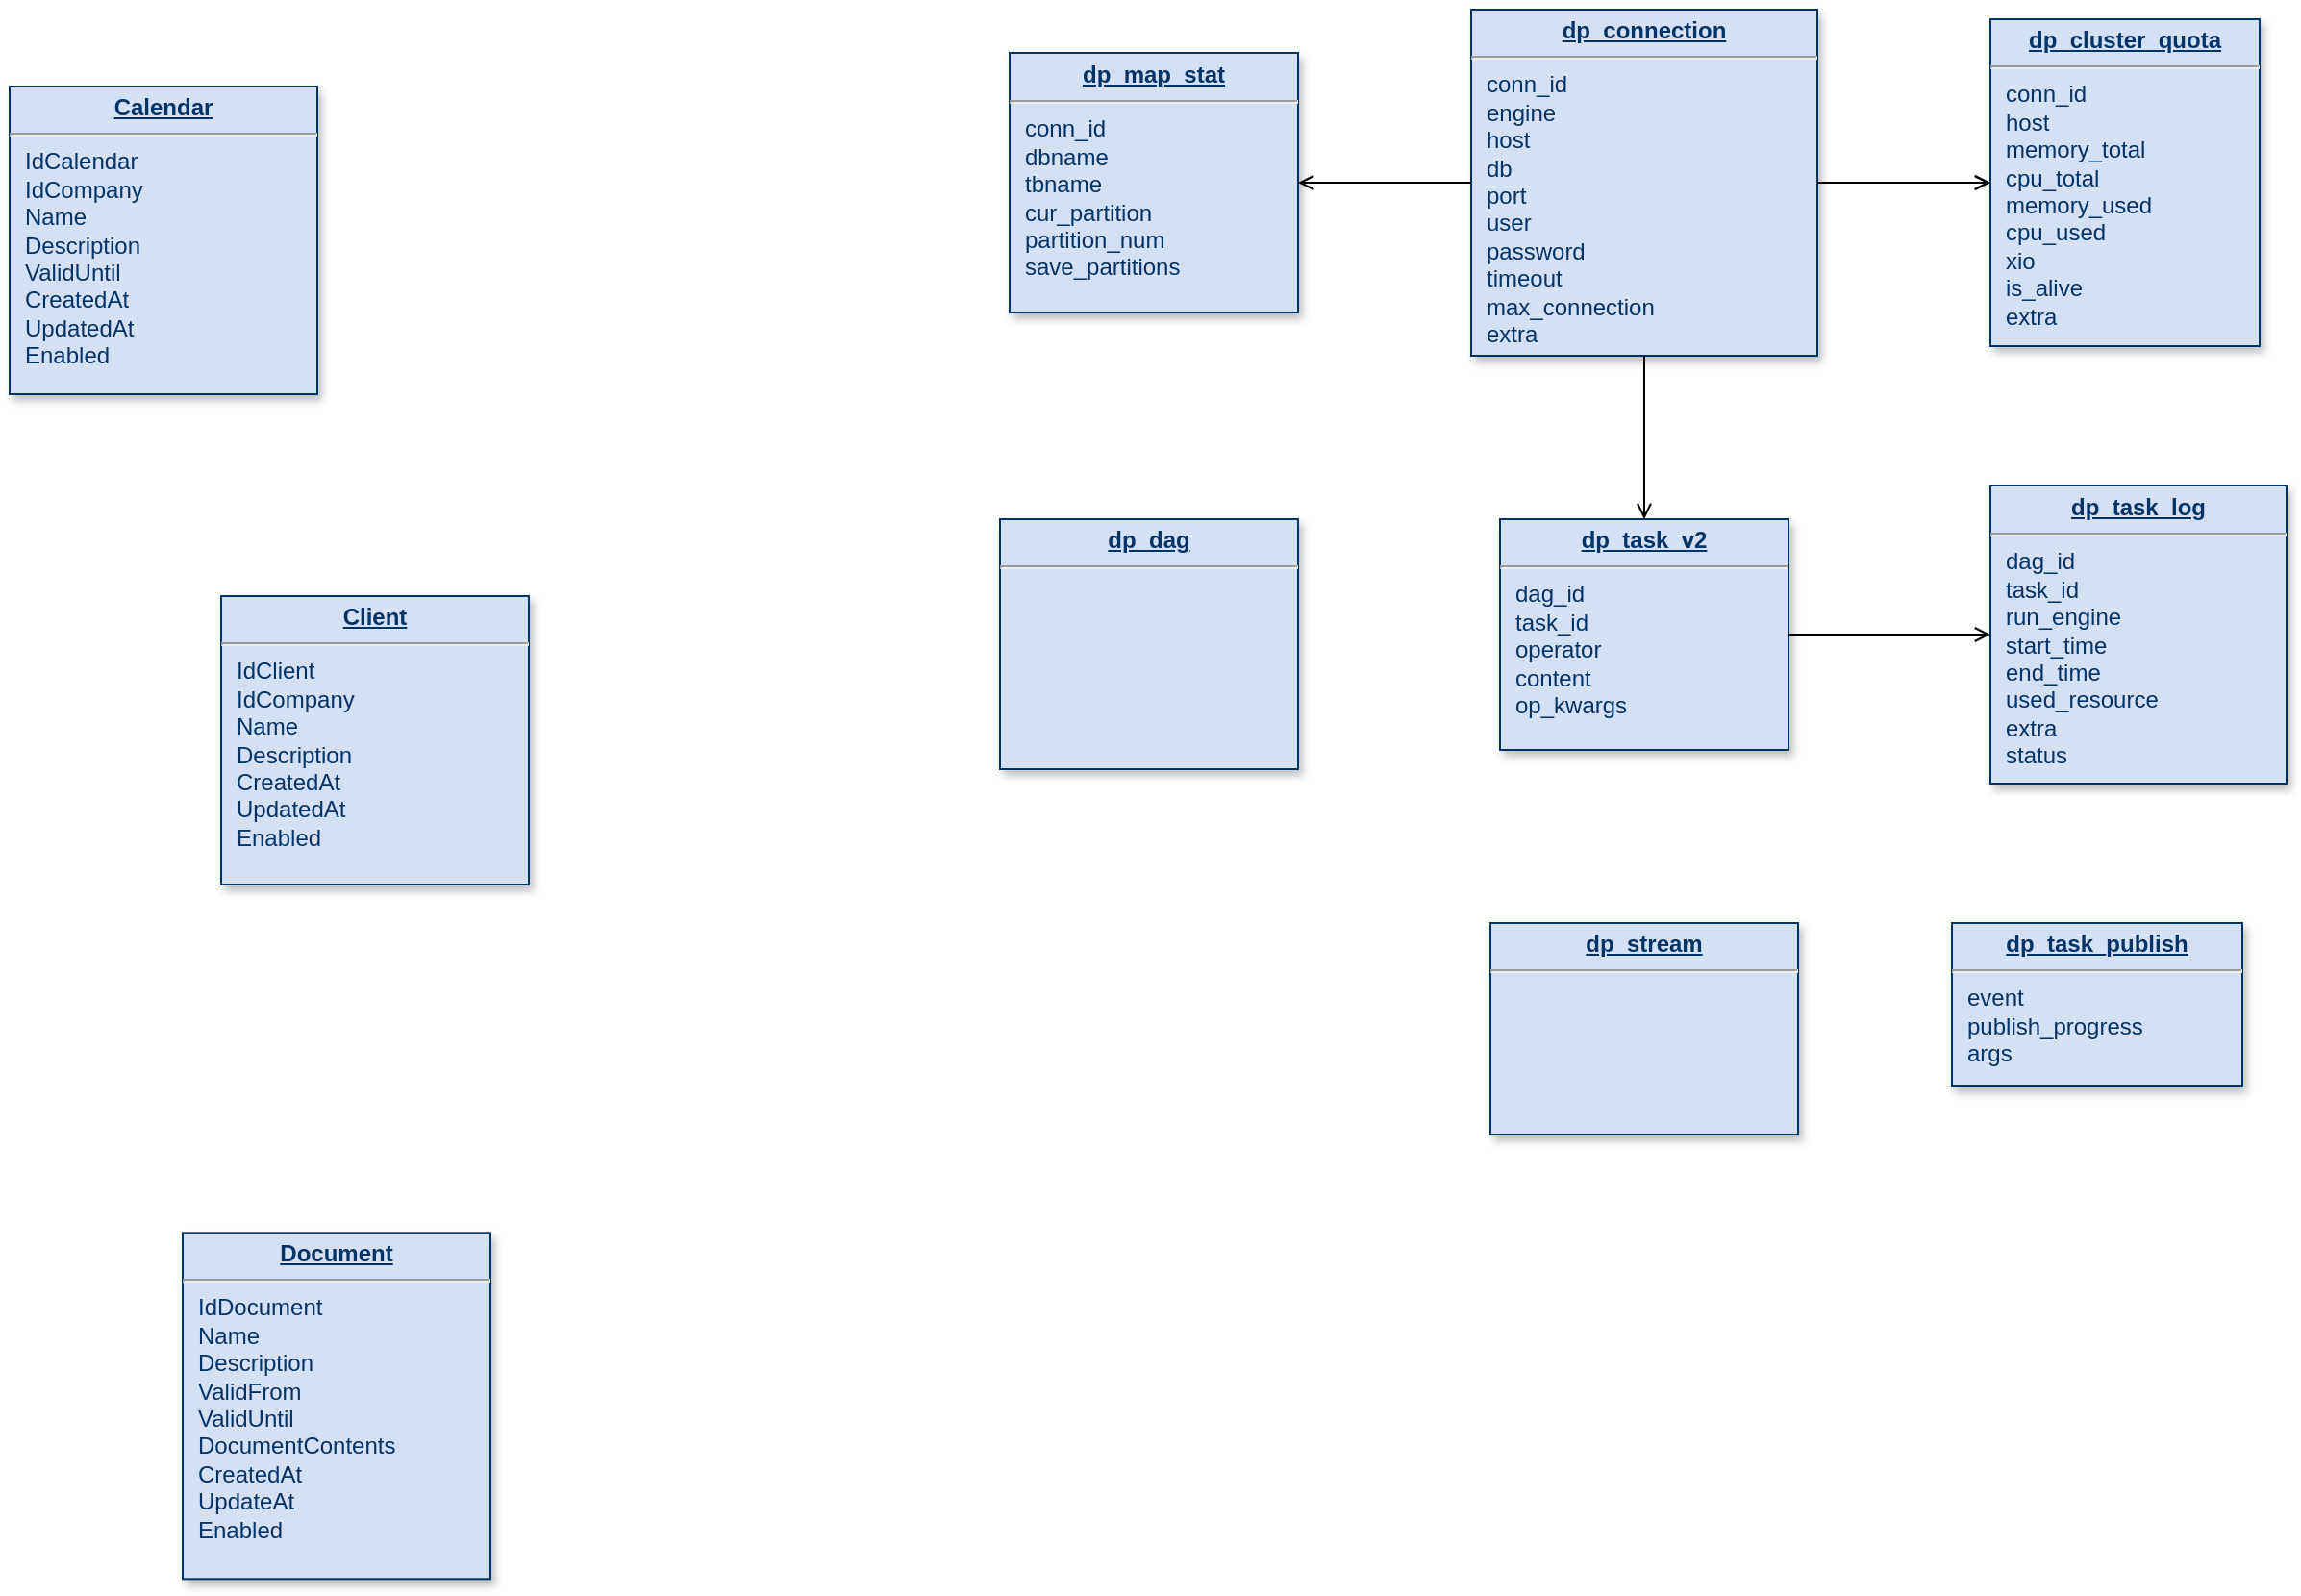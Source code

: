<mxfile version="13.7.5" type="github">
  <diagram name="Page-1" id="efa7a0a1-bf9b-a30e-e6df-94a7791c09e9">
    <mxGraphModel dx="946" dy="646" grid="1" gridSize="10" guides="1" tooltips="1" connect="1" arrows="1" fold="1" page="1" pageScale="1" pageWidth="826" pageHeight="1169" background="#ffffff" math="0" shadow="0">
      <root>
        <mxCell id="0" />
        <mxCell id="1" parent="0" />
        <mxCell id="21" value="&lt;p style=&quot;margin: 0px; margin-top: 4px; text-align: center; text-decoration: underline;&quot;&gt;&lt;strong&gt;Calendar&lt;/strong&gt;&lt;/p&gt;&lt;hr /&gt;&lt;p style=&quot;margin: 0px; margin-left: 8px;&quot;&gt;IdCalendar&lt;/p&gt;&lt;p style=&quot;margin: 0px; margin-left: 8px;&quot;&gt;IdCompany&lt;/p&gt;&lt;p style=&quot;margin: 0px; margin-left: 8px;&quot;&gt;Name&lt;/p&gt;&lt;p style=&quot;margin: 0px; margin-left: 8px;&quot;&gt;Description&lt;/p&gt;&lt;p style=&quot;margin: 0px; margin-left: 8px;&quot;&gt;ValidUntil&lt;/p&gt;&lt;p style=&quot;margin: 0px; margin-left: 8px;&quot;&gt;CreatedAt&lt;/p&gt;&lt;p style=&quot;margin: 0px; margin-left: 8px;&quot;&gt;UpdatedAt&lt;/p&gt;&lt;p style=&quot;margin: 0px; margin-left: 8px;&quot;&gt;Enabled&lt;/p&gt;" style="verticalAlign=top;align=left;overflow=fill;fontSize=12;fontFamily=Helvetica;html=1;strokeColor=#003366;shadow=1;fillColor=#D4E1F5;fontColor=#003366" parent="1" vertex="1">
          <mxGeometry x="40.0" y="285.0" width="160" height="160" as="geometry" />
        </mxCell>
        <mxCell id="7DnOVnsCaPbM43TMSj-S-132" value="" style="edgeStyle=none;rounded=1;orthogonalLoop=1;jettySize=auto;html=1;endArrow=open;endFill=0;" edge="1" parent="1" source="22" target="7DnOVnsCaPbM43TMSj-S-127">
          <mxGeometry relative="1" as="geometry" />
        </mxCell>
        <mxCell id="22" value="&lt;p style=&quot;margin: 0px ; margin-top: 4px ; text-align: center ; text-decoration: underline&quot;&gt;&lt;b&gt;dp_connection&lt;/b&gt;&lt;/p&gt;&lt;hr&gt;&lt;p style=&quot;margin: 0px ; margin-left: 8px&quot;&gt;conn_id&lt;br&gt;&lt;/p&gt;&lt;p style=&quot;margin: 0px ; margin-left: 8px&quot;&gt;engine&lt;/p&gt;&lt;p style=&quot;margin: 0px ; margin-left: 8px&quot;&gt;host&lt;br&gt;&lt;/p&gt;&lt;p style=&quot;margin: 0px ; margin-left: 8px&quot;&gt;db&lt;/p&gt;&lt;p style=&quot;margin: 0px ; margin-left: 8px&quot;&gt;port&lt;/p&gt;&lt;p style=&quot;margin: 0px ; margin-left: 8px&quot;&gt;user&lt;br&gt;&lt;/p&gt;&lt;p style=&quot;margin: 0px ; margin-left: 8px&quot;&gt;password&lt;br&gt;&lt;/p&gt;&lt;p style=&quot;margin: 0px ; margin-left: 8px&quot;&gt;timeout&lt;/p&gt;&lt;p style=&quot;margin: 0px ; margin-left: 8px&quot;&gt;max_connection&lt;br&gt;&lt;/p&gt;&lt;p style=&quot;margin: 0px ; margin-left: 8px&quot;&gt;extra&lt;br&gt;&lt;/p&gt;&lt;p style=&quot;margin: 0px ; margin-left: 8px&quot;&gt;&lt;br&gt;&lt;/p&gt;&lt;p style=&quot;margin: 0px ; margin-left: 8px&quot;&gt;&lt;br&gt;&lt;/p&gt;&lt;p style=&quot;margin: 0px ; margin-left: 8px&quot;&gt;&lt;br&gt;&lt;/p&gt;&lt;p style=&quot;margin: 0px ; margin-left: 8px&quot;&gt;&lt;br&gt;&lt;/p&gt;&lt;p style=&quot;margin: 0px ; margin-left: 8px&quot;&gt;&lt;br&gt;&lt;/p&gt;" style="verticalAlign=top;align=left;overflow=fill;fontSize=12;fontFamily=Helvetica;html=1;strokeColor=#003366;shadow=1;fillColor=#D4E1F5;fontColor=#003366" parent="1" vertex="1">
          <mxGeometry x="800" y="245" width="180" height="180" as="geometry" />
        </mxCell>
        <mxCell id="24" value="&lt;p style=&quot;margin: 0px; margin-top: 4px; text-align: center; text-decoration: underline;&quot;&gt;&lt;strong&gt;Client&lt;/strong&gt;&lt;/p&gt;&lt;hr /&gt;&lt;p style=&quot;margin: 0px; margin-left: 8px;&quot;&gt;IdClient&lt;/p&gt;&lt;p style=&quot;margin: 0px; margin-left: 8px;&quot;&gt;IdCompany&lt;/p&gt;&lt;p style=&quot;margin: 0px; margin-left: 8px;&quot;&gt;Name&lt;/p&gt;&lt;p style=&quot;margin: 0px; margin-left: 8px;&quot;&gt;Description&lt;/p&gt;&lt;p style=&quot;margin: 0px; margin-left: 8px;&quot;&gt;CreatedAt&lt;/p&gt;&lt;p style=&quot;margin: 0px; margin-left: 8px;&quot;&gt;UpdatedAt&lt;/p&gt;&lt;p style=&quot;margin: 0px; margin-left: 8px;&quot;&gt;Enabled&lt;/p&gt;" style="verticalAlign=top;align=left;overflow=fill;fontSize=12;fontFamily=Helvetica;html=1;strokeColor=#003366;shadow=1;fillColor=#D4E1F5;fontColor=#003366" parent="1" vertex="1">
          <mxGeometry x="150.0" y="550.0" width="160" height="150" as="geometry" />
        </mxCell>
        <mxCell id="28" value="&lt;p style=&quot;margin: 0px; margin-top: 4px; text-align: center; text-decoration: underline;&quot;&gt;&lt;strong&gt;Document&lt;/strong&gt;&lt;/p&gt;&lt;hr /&gt;&lt;p style=&quot;margin: 0px; margin-left: 8px;&quot;&gt;IdDocument&lt;/p&gt;&lt;p style=&quot;margin: 0px; margin-left: 8px;&quot;&gt;Name&lt;/p&gt;&lt;p style=&quot;margin: 0px; margin-left: 8px;&quot;&gt;Description&lt;/p&gt;&lt;p style=&quot;margin: 0px; margin-left: 8px;&quot;&gt;ValidFrom&lt;/p&gt;&lt;p style=&quot;margin: 0px; margin-left: 8px;&quot;&gt;ValidUntil&lt;/p&gt;&lt;p style=&quot;margin: 0px; margin-left: 8px;&quot;&gt;DocumentContents&lt;/p&gt;&lt;p style=&quot;margin: 0px; margin-left: 8px;&quot;&gt;CreatedAt&lt;/p&gt;&lt;p style=&quot;margin: 0px; margin-left: 8px;&quot;&gt;UpdateAt&lt;/p&gt;&lt;p style=&quot;margin: 0px; margin-left: 8px;&quot;&gt;Enabled&lt;/p&gt;" style="verticalAlign=top;align=left;overflow=fill;fontSize=12;fontFamily=Helvetica;html=1;strokeColor=#003366;shadow=1;fillColor=#D4E1F5;fontColor=#003366" parent="1" vertex="1">
          <mxGeometry x="130.0" y="881.16" width="160" height="180" as="geometry" />
        </mxCell>
        <mxCell id="7DnOVnsCaPbM43TMSj-S-116" value="&lt;p style=&quot;margin: 0px ; margin-top: 4px ; text-align: center ; text-decoration: underline&quot;&gt;&lt;b&gt;dp_dag&lt;/b&gt;&lt;/p&gt;&lt;hr&gt;&lt;p style=&quot;margin: 0px ; margin-left: 8px&quot;&gt;&lt;br&gt;&lt;/p&gt;" style="verticalAlign=top;align=left;overflow=fill;fontSize=12;fontFamily=Helvetica;html=1;strokeColor=#003366;shadow=1;fillColor=#D4E1F5;fontColor=#003366" vertex="1" parent="1">
          <mxGeometry x="555" y="510" width="155" height="130" as="geometry" />
        </mxCell>
        <mxCell id="7DnOVnsCaPbM43TMSj-S-118" value="&lt;p style=&quot;margin: 0px ; margin-top: 4px ; text-align: center ; text-decoration: underline&quot;&gt;&lt;b&gt;dp_task_log&lt;/b&gt;&lt;/p&gt;&lt;hr&gt;&lt;p style=&quot;margin: 0px ; margin-left: 8px&quot;&gt;dag_id&lt;/p&gt;&lt;p style=&quot;margin: 0px ; margin-left: 8px&quot;&gt;task_id&lt;/p&gt;&lt;p style=&quot;margin: 0px ; margin-left: 8px&quot;&gt;run_engine&lt;br&gt;&lt;/p&gt;&lt;p style=&quot;margin: 0px ; margin-left: 8px&quot;&gt;start_time&lt;/p&gt;&lt;p style=&quot;margin: 0px ; margin-left: 8px&quot;&gt;end_time&lt;/p&gt;&lt;p style=&quot;margin: 0px ; margin-left: 8px&quot;&gt;used_resource&lt;/p&gt;&lt;p style=&quot;margin: 0px ; margin-left: 8px&quot;&gt;extra&lt;/p&gt;&lt;p style=&quot;margin: 0px ; margin-left: 8px&quot;&gt;status&lt;/p&gt;&lt;p style=&quot;margin: 0px ; margin-left: 8px&quot;&gt;&lt;br&gt;&lt;/p&gt;" style="verticalAlign=top;align=left;overflow=fill;fontSize=12;fontFamily=Helvetica;html=1;strokeColor=#003366;shadow=1;fillColor=#D4E1F5;fontColor=#003366" vertex="1" parent="1">
          <mxGeometry x="1070" y="492.5" width="154" height="155" as="geometry" />
        </mxCell>
        <mxCell id="7DnOVnsCaPbM43TMSj-S-127" value="&lt;p style=&quot;margin: 0px ; margin-top: 4px ; text-align: center ; text-decoration: underline&quot;&gt;&lt;b&gt;dp_cluster_quota&lt;/b&gt;&lt;/p&gt;&lt;hr&gt;&lt;p style=&quot;margin: 0px ; margin-left: 8px&quot;&gt;conn_id&lt;/p&gt;&lt;p style=&quot;margin: 0px ; margin-left: 8px&quot;&gt;host&lt;/p&gt;&lt;p style=&quot;margin: 0px ; margin-left: 8px&quot;&gt;memory_total&lt;/p&gt;&lt;p style=&quot;margin: 0px ; margin-left: 8px&quot;&gt;cpu_total&lt;/p&gt;&lt;p style=&quot;margin: 0px ; margin-left: 8px&quot;&gt;memory_used&lt;/p&gt;&lt;p style=&quot;margin: 0px ; margin-left: 8px&quot;&gt;cpu_used&lt;/p&gt;&lt;p style=&quot;margin: 0px ; margin-left: 8px&quot;&gt;xio&lt;/p&gt;&lt;p style=&quot;margin: 0px ; margin-left: 8px&quot;&gt;is_alive&lt;/p&gt;&lt;p style=&quot;margin: 0px ; margin-left: 8px&quot;&gt;extra&lt;/p&gt;&lt;p style=&quot;margin: 0px ; margin-left: 8px&quot;&gt;&lt;br&gt;&lt;/p&gt;&lt;p style=&quot;margin: 0px ; margin-left: 8px&quot;&gt;&lt;br&gt;&lt;/p&gt;&lt;p style=&quot;margin: 0px ; margin-left: 8px&quot;&gt;&lt;br&gt;&lt;/p&gt;&lt;p style=&quot;margin: 0px ; margin-left: 8px&quot;&gt;&lt;br&gt;&lt;/p&gt;&lt;p style=&quot;margin: 0px ; margin-left: 8px&quot;&gt;&lt;br&gt;&lt;/p&gt;&lt;p style=&quot;margin: 0px ; margin-left: 8px&quot;&gt;&lt;br&gt;&lt;/p&gt;" style="verticalAlign=top;align=left;overflow=fill;fontSize=12;fontFamily=Helvetica;html=1;strokeColor=#003366;shadow=1;fillColor=#D4E1F5;fontColor=#003366" vertex="1" parent="1">
          <mxGeometry x="1070" y="250" width="140" height="170" as="geometry" />
        </mxCell>
        <mxCell id="7DnOVnsCaPbM43TMSj-S-128" value="" style="endArrow=open;html=1;rounded=1;endFill=0;" edge="1" parent="1" source="22" target="7DnOVnsCaPbM43TMSj-S-127">
          <mxGeometry width="50" height="50" relative="1" as="geometry">
            <mxPoint x="970" y="585" as="sourcePoint" />
            <mxPoint x="1100" y="430" as="targetPoint" />
          </mxGeometry>
        </mxCell>
        <mxCell id="7DnOVnsCaPbM43TMSj-S-129" value="&lt;p style=&quot;margin: 0px ; margin-top: 4px ; text-align: center ; text-decoration: underline&quot;&gt;&lt;b&gt;dp_task_publish&lt;/b&gt;&lt;/p&gt;&lt;hr&gt;&lt;p style=&quot;margin: 0px ; margin-left: 8px&quot;&gt;event&lt;/p&gt;&lt;p style=&quot;margin: 0px ; margin-left: 8px&quot;&gt;publish_progress&lt;/p&gt;&lt;p style=&quot;margin: 0px ; margin-left: 8px&quot;&gt;args&lt;/p&gt;&lt;p style=&quot;margin: 0px ; margin-left: 8px&quot;&gt;&lt;br&gt;&lt;/p&gt;" style="verticalAlign=top;align=left;overflow=fill;fontSize=12;fontFamily=Helvetica;html=1;strokeColor=#003366;shadow=1;fillColor=#D4E1F5;fontColor=#003366" vertex="1" parent="1">
          <mxGeometry x="1050" y="720" width="151" height="85" as="geometry" />
        </mxCell>
        <mxCell id="7DnOVnsCaPbM43TMSj-S-130" value="&lt;p style=&quot;margin: 0px ; margin-top: 4px ; text-align: center ; text-decoration: underline&quot;&gt;&lt;b&gt;dp_task_v2&lt;/b&gt;&lt;/p&gt;&lt;hr&gt;&lt;p style=&quot;margin: 0px ; margin-left: 8px&quot;&gt;&lt;span&gt;dag_id&lt;/span&gt;&lt;br&gt;&lt;/p&gt;&lt;p style=&quot;margin: 0px ; margin-left: 8px&quot;&gt;task_id&lt;/p&gt;&lt;p style=&quot;margin: 0px ; margin-left: 8px&quot;&gt;&lt;span&gt;operator&lt;/span&gt;&lt;/p&gt;&lt;p style=&quot;margin: 0px ; margin-left: 8px&quot;&gt;content&lt;br&gt;&lt;/p&gt;&lt;p style=&quot;margin: 0px ; margin-left: 8px&quot;&gt;op_kwargs&lt;/p&gt;" style="verticalAlign=top;align=left;overflow=fill;fontSize=12;fontFamily=Helvetica;html=1;strokeColor=#003366;shadow=1;fillColor=#D4E1F5;fontColor=#003366" vertex="1" parent="1">
          <mxGeometry x="815" y="510" width="150" height="120" as="geometry" />
        </mxCell>
        <mxCell id="7DnOVnsCaPbM43TMSj-S-131" value="&lt;p style=&quot;margin: 0px ; margin-top: 4px ; text-align: center ; text-decoration: underline&quot;&gt;&lt;b&gt;dp_map_stat&lt;/b&gt;&lt;/p&gt;&lt;hr&gt;&lt;p style=&quot;margin: 0px ; margin-left: 8px&quot;&gt;conn_id&lt;/p&gt;&lt;p style=&quot;margin: 0px ; margin-left: 8px&quot;&gt;dbname&lt;br&gt;&lt;/p&gt;&lt;p style=&quot;margin: 0px ; margin-left: 8px&quot;&gt;tbname&lt;br&gt;&lt;/p&gt;&lt;p style=&quot;margin: 0px ; margin-left: 8px&quot;&gt;cur_partition&lt;br&gt;&lt;/p&gt;&lt;p style=&quot;margin: 0px ; margin-left: 8px&quot;&gt;partition_num&lt;/p&gt;&lt;p style=&quot;margin: 0px ; margin-left: 8px&quot;&gt;&lt;span&gt;save_partitions&lt;/span&gt;&lt;br&gt;&lt;/p&gt;&lt;p style=&quot;margin: 0px ; margin-left: 8px&quot;&gt;&lt;br&gt;&lt;/p&gt;" style="verticalAlign=top;align=left;overflow=fill;fontSize=12;fontFamily=Helvetica;html=1;strokeColor=#003366;shadow=1;fillColor=#D4E1F5;fontColor=#003366" vertex="1" parent="1">
          <mxGeometry x="560" y="267.5" width="150" height="135" as="geometry" />
        </mxCell>
        <mxCell id="7DnOVnsCaPbM43TMSj-S-133" value="" style="edgeStyle=none;rounded=1;orthogonalLoop=1;jettySize=auto;html=1;endArrow=open;endFill=0;entryX=1;entryY=0.5;entryDx=0;entryDy=0;" edge="1" parent="1" source="22" target="7DnOVnsCaPbM43TMSj-S-131">
          <mxGeometry relative="1" as="geometry">
            <mxPoint x="780" y="320" as="sourcePoint" />
            <mxPoint x="800" y="470" as="targetPoint" />
          </mxGeometry>
        </mxCell>
        <mxCell id="7DnOVnsCaPbM43TMSj-S-134" value="" style="endArrow=open;html=1;rounded=1;endFill=0;entryX=0.5;entryY=0;entryDx=0;entryDy=0;exitX=0.5;exitY=1;exitDx=0;exitDy=0;" edge="1" parent="1" source="22" target="7DnOVnsCaPbM43TMSj-S-130">
          <mxGeometry width="50" height="50" relative="1" as="geometry">
            <mxPoint x="826" y="471.8" as="sourcePoint" />
            <mxPoint x="916" y="470" as="targetPoint" />
          </mxGeometry>
        </mxCell>
        <mxCell id="7DnOVnsCaPbM43TMSj-S-135" value="" style="endArrow=open;html=1;rounded=1;endFill=0;exitX=1;exitY=0.5;exitDx=0;exitDy=0;" edge="1" parent="1" source="7DnOVnsCaPbM43TMSj-S-130" target="7DnOVnsCaPbM43TMSj-S-118">
          <mxGeometry width="50" height="50" relative="1" as="geometry">
            <mxPoint x="900" y="435" as="sourcePoint" />
            <mxPoint x="900" y="520" as="targetPoint" />
          </mxGeometry>
        </mxCell>
        <mxCell id="7DnOVnsCaPbM43TMSj-S-136" value="&lt;p style=&quot;margin: 0px ; margin-top: 4px ; text-align: center ; text-decoration: underline&quot;&gt;&lt;b&gt;dp_stream&lt;/b&gt;&lt;/p&gt;&lt;hr&gt;&lt;p style=&quot;margin: 0px ; margin-left: 8px&quot;&gt;&lt;br&gt;&lt;/p&gt;" style="verticalAlign=top;align=left;overflow=fill;fontSize=12;fontFamily=Helvetica;html=1;strokeColor=#003366;shadow=1;fillColor=#D4E1F5;fontColor=#003366" vertex="1" parent="1">
          <mxGeometry x="810" y="720" width="160" height="110" as="geometry" />
        </mxCell>
      </root>
    </mxGraphModel>
  </diagram>
</mxfile>
